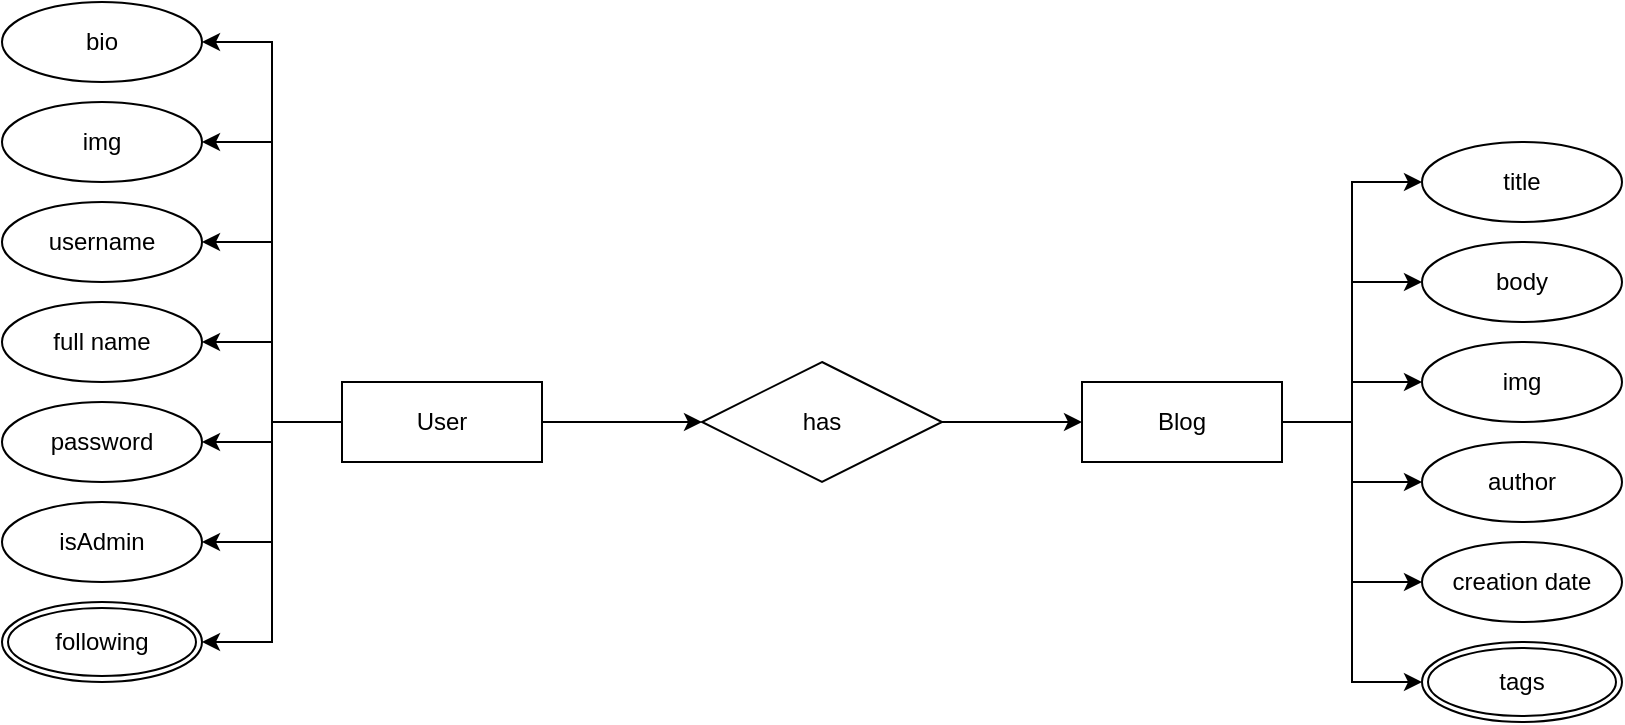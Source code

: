 <mxfile version="16.0.0" type="device"><diagram id="R2lEEEUBdFMjLlhIrx00" name="Page-1"><mxGraphModel dx="2128" dy="547" grid="1" gridSize="10" guides="1" tooltips="1" connect="1" arrows="1" fold="1" page="1" pageScale="1" pageWidth="850" pageHeight="1100" math="0" shadow="0" extFonts="Permanent Marker^https://fonts.googleapis.com/css?family=Permanent+Marker"><root><mxCell id="0"/><mxCell id="1" parent="0"/><mxCell id="O1L0VN2N9VsnZj7A2rA2-31" style="edgeStyle=orthogonalEdgeStyle;rounded=0;orthogonalLoop=1;jettySize=auto;html=1;exitX=0;exitY=0.5;exitDx=0;exitDy=0;entryX=1;entryY=0.5;entryDx=0;entryDy=0;" edge="1" parent="1" source="O1L0VN2N9VsnZj7A2rA2-1" target="O1L0VN2N9VsnZj7A2rA2-26"><mxGeometry relative="1" as="geometry"/></mxCell><mxCell id="O1L0VN2N9VsnZj7A2rA2-32" style="edgeStyle=orthogonalEdgeStyle;rounded=0;orthogonalLoop=1;jettySize=auto;html=1;exitX=0;exitY=0.5;exitDx=0;exitDy=0;entryX=1;entryY=0.5;entryDx=0;entryDy=0;" edge="1" parent="1" source="O1L0VN2N9VsnZj7A2rA2-1" target="O1L0VN2N9VsnZj7A2rA2-27"><mxGeometry relative="1" as="geometry"/></mxCell><mxCell id="O1L0VN2N9VsnZj7A2rA2-33" style="edgeStyle=orthogonalEdgeStyle;rounded=0;orthogonalLoop=1;jettySize=auto;html=1;exitX=0;exitY=0.5;exitDx=0;exitDy=0;entryX=1;entryY=0.5;entryDx=0;entryDy=0;" edge="1" parent="1" source="O1L0VN2N9VsnZj7A2rA2-1" target="O1L0VN2N9VsnZj7A2rA2-28"><mxGeometry relative="1" as="geometry"/></mxCell><mxCell id="O1L0VN2N9VsnZj7A2rA2-34" style="edgeStyle=orthogonalEdgeStyle;rounded=0;orthogonalLoop=1;jettySize=auto;html=1;exitX=0;exitY=0.5;exitDx=0;exitDy=0;entryX=1;entryY=0.5;entryDx=0;entryDy=0;" edge="1" parent="1" source="O1L0VN2N9VsnZj7A2rA2-1" target="O1L0VN2N9VsnZj7A2rA2-29"><mxGeometry relative="1" as="geometry"/></mxCell><mxCell id="O1L0VN2N9VsnZj7A2rA2-35" style="edgeStyle=orthogonalEdgeStyle;rounded=0;orthogonalLoop=1;jettySize=auto;html=1;exitX=0;exitY=0.5;exitDx=0;exitDy=0;entryX=1;entryY=0.5;entryDx=0;entryDy=0;" edge="1" parent="1" source="O1L0VN2N9VsnZj7A2rA2-1" target="O1L0VN2N9VsnZj7A2rA2-30"><mxGeometry relative="1" as="geometry"/></mxCell><mxCell id="O1L0VN2N9VsnZj7A2rA2-38" style="edgeStyle=orthogonalEdgeStyle;rounded=0;orthogonalLoop=1;jettySize=auto;html=1;exitX=0;exitY=0.5;exitDx=0;exitDy=0;entryX=1;entryY=0.5;entryDx=0;entryDy=0;" edge="1" parent="1" source="O1L0VN2N9VsnZj7A2rA2-1" target="O1L0VN2N9VsnZj7A2rA2-36"><mxGeometry relative="1" as="geometry"/></mxCell><mxCell id="O1L0VN2N9VsnZj7A2rA2-39" style="edgeStyle=orthogonalEdgeStyle;rounded=0;orthogonalLoop=1;jettySize=auto;html=1;exitX=0;exitY=0.5;exitDx=0;exitDy=0;entryX=1;entryY=0.5;entryDx=0;entryDy=0;" edge="1" parent="1" source="O1L0VN2N9VsnZj7A2rA2-1" target="O1L0VN2N9VsnZj7A2rA2-37"><mxGeometry relative="1" as="geometry"/></mxCell><mxCell id="O1L0VN2N9VsnZj7A2rA2-41" style="edgeStyle=orthogonalEdgeStyle;rounded=0;orthogonalLoop=1;jettySize=auto;html=1;exitX=1;exitY=0.5;exitDx=0;exitDy=0;entryX=0;entryY=0.5;entryDx=0;entryDy=0;" edge="1" parent="1" source="O1L0VN2N9VsnZj7A2rA2-1" target="O1L0VN2N9VsnZj7A2rA2-40"><mxGeometry relative="1" as="geometry"/></mxCell><mxCell id="O1L0VN2N9VsnZj7A2rA2-1" value="User" style="whiteSpace=wrap;html=1;align=center;" vertex="1" parent="1"><mxGeometry x="140" y="190" width="100" height="40" as="geometry"/></mxCell><mxCell id="O1L0VN2N9VsnZj7A2rA2-20" style="edgeStyle=orthogonalEdgeStyle;rounded=0;orthogonalLoop=1;jettySize=auto;html=1;exitX=1;exitY=0.5;exitDx=0;exitDy=0;entryX=0;entryY=0.5;entryDx=0;entryDy=0;" edge="1" parent="1" source="O1L0VN2N9VsnZj7A2rA2-2" target="O1L0VN2N9VsnZj7A2rA2-10"><mxGeometry relative="1" as="geometry"/></mxCell><mxCell id="O1L0VN2N9VsnZj7A2rA2-21" style="edgeStyle=orthogonalEdgeStyle;rounded=0;orthogonalLoop=1;jettySize=auto;html=1;exitX=1;exitY=0.5;exitDx=0;exitDy=0;entryX=0;entryY=0.5;entryDx=0;entryDy=0;" edge="1" parent="1" source="O1L0VN2N9VsnZj7A2rA2-2" target="O1L0VN2N9VsnZj7A2rA2-11"><mxGeometry relative="1" as="geometry"/></mxCell><mxCell id="O1L0VN2N9VsnZj7A2rA2-22" style="edgeStyle=orthogonalEdgeStyle;rounded=0;orthogonalLoop=1;jettySize=auto;html=1;exitX=1;exitY=0.5;exitDx=0;exitDy=0;entryX=0;entryY=0.5;entryDx=0;entryDy=0;" edge="1" parent="1" source="O1L0VN2N9VsnZj7A2rA2-2" target="O1L0VN2N9VsnZj7A2rA2-12"><mxGeometry relative="1" as="geometry"/></mxCell><mxCell id="O1L0VN2N9VsnZj7A2rA2-23" style="edgeStyle=orthogonalEdgeStyle;rounded=0;orthogonalLoop=1;jettySize=auto;html=1;exitX=1;exitY=0.5;exitDx=0;exitDy=0;entryX=0;entryY=0.5;entryDx=0;entryDy=0;" edge="1" parent="1" source="O1L0VN2N9VsnZj7A2rA2-2" target="O1L0VN2N9VsnZj7A2rA2-13"><mxGeometry relative="1" as="geometry"/></mxCell><mxCell id="O1L0VN2N9VsnZj7A2rA2-24" style="edgeStyle=orthogonalEdgeStyle;rounded=0;orthogonalLoop=1;jettySize=auto;html=1;exitX=1;exitY=0.5;exitDx=0;exitDy=0;entryX=0;entryY=0.5;entryDx=0;entryDy=0;" edge="1" parent="1" source="O1L0VN2N9VsnZj7A2rA2-2" target="O1L0VN2N9VsnZj7A2rA2-14"><mxGeometry relative="1" as="geometry"/></mxCell><mxCell id="O1L0VN2N9VsnZj7A2rA2-25" style="edgeStyle=orthogonalEdgeStyle;rounded=0;orthogonalLoop=1;jettySize=auto;html=1;exitX=1;exitY=0.5;exitDx=0;exitDy=0;entryX=0;entryY=0.5;entryDx=0;entryDy=0;" edge="1" parent="1" source="O1L0VN2N9VsnZj7A2rA2-2" target="O1L0VN2N9VsnZj7A2rA2-15"><mxGeometry relative="1" as="geometry"/></mxCell><mxCell id="O1L0VN2N9VsnZj7A2rA2-2" value="Blog" style="whiteSpace=wrap;html=1;align=center;" vertex="1" parent="1"><mxGeometry x="510" y="190" width="100" height="40" as="geometry"/></mxCell><mxCell id="O1L0VN2N9VsnZj7A2rA2-10" value="title" style="ellipse;whiteSpace=wrap;html=1;align=center;" vertex="1" parent="1"><mxGeometry x="680" y="70" width="100" height="40" as="geometry"/></mxCell><mxCell id="O1L0VN2N9VsnZj7A2rA2-11" value="body" style="ellipse;whiteSpace=wrap;html=1;align=center;" vertex="1" parent="1"><mxGeometry x="680" y="120" width="100" height="40" as="geometry"/></mxCell><mxCell id="O1L0VN2N9VsnZj7A2rA2-12" value="img" style="ellipse;whiteSpace=wrap;html=1;align=center;" vertex="1" parent="1"><mxGeometry x="680" y="170" width="100" height="40" as="geometry"/></mxCell><mxCell id="O1L0VN2N9VsnZj7A2rA2-13" value="author" style="ellipse;whiteSpace=wrap;html=1;align=center;" vertex="1" parent="1"><mxGeometry x="680" y="220" width="100" height="40" as="geometry"/></mxCell><mxCell id="O1L0VN2N9VsnZj7A2rA2-14" value="creation date" style="ellipse;whiteSpace=wrap;html=1;align=center;" vertex="1" parent="1"><mxGeometry x="680" y="270" width="100" height="40" as="geometry"/></mxCell><mxCell id="O1L0VN2N9VsnZj7A2rA2-15" value="tags" style="ellipse;shape=doubleEllipse;margin=3;whiteSpace=wrap;html=1;align=center;" vertex="1" parent="1"><mxGeometry x="680" y="320" width="100" height="40" as="geometry"/></mxCell><mxCell id="O1L0VN2N9VsnZj7A2rA2-26" value="username" style="ellipse;whiteSpace=wrap;html=1;align=center;" vertex="1" parent="1"><mxGeometry x="-30" y="100" width="100" height="40" as="geometry"/></mxCell><mxCell id="O1L0VN2N9VsnZj7A2rA2-27" value="full name" style="ellipse;whiteSpace=wrap;html=1;align=center;" vertex="1" parent="1"><mxGeometry x="-30" y="150" width="100" height="40" as="geometry"/></mxCell><mxCell id="O1L0VN2N9VsnZj7A2rA2-28" value="password" style="ellipse;whiteSpace=wrap;html=1;align=center;" vertex="1" parent="1"><mxGeometry x="-30" y="200" width="100" height="40" as="geometry"/></mxCell><mxCell id="O1L0VN2N9VsnZj7A2rA2-29" value="isAdmin" style="ellipse;whiteSpace=wrap;html=1;align=center;" vertex="1" parent="1"><mxGeometry x="-30" y="250" width="100" height="40" as="geometry"/></mxCell><mxCell id="O1L0VN2N9VsnZj7A2rA2-30" value="following" style="ellipse;shape=doubleEllipse;margin=3;whiteSpace=wrap;html=1;align=center;" vertex="1" parent="1"><mxGeometry x="-30" y="300" width="100" height="40" as="geometry"/></mxCell><mxCell id="O1L0VN2N9VsnZj7A2rA2-36" value="img" style="ellipse;whiteSpace=wrap;html=1;align=center;" vertex="1" parent="1"><mxGeometry x="-30" y="50" width="100" height="40" as="geometry"/></mxCell><mxCell id="O1L0VN2N9VsnZj7A2rA2-37" value="bio" style="ellipse;whiteSpace=wrap;html=1;align=center;" vertex="1" parent="1"><mxGeometry x="-30" width="100" height="40" as="geometry"/></mxCell><mxCell id="O1L0VN2N9VsnZj7A2rA2-42" style="edgeStyle=orthogonalEdgeStyle;rounded=0;orthogonalLoop=1;jettySize=auto;html=1;exitX=1;exitY=0.5;exitDx=0;exitDy=0;entryX=0;entryY=0.5;entryDx=0;entryDy=0;" edge="1" parent="1" source="O1L0VN2N9VsnZj7A2rA2-40" target="O1L0VN2N9VsnZj7A2rA2-2"><mxGeometry relative="1" as="geometry"/></mxCell><mxCell id="O1L0VN2N9VsnZj7A2rA2-40" value="has" style="shape=rhombus;perimeter=rhombusPerimeter;whiteSpace=wrap;html=1;align=center;" vertex="1" parent="1"><mxGeometry x="320" y="180" width="120" height="60" as="geometry"/></mxCell></root></mxGraphModel></diagram></mxfile>
